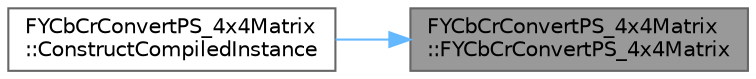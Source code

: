 digraph "FYCbCrConvertPS_4x4Matrix::FYCbCrConvertPS_4x4Matrix"
{
 // INTERACTIVE_SVG=YES
 // LATEX_PDF_SIZE
  bgcolor="transparent";
  edge [fontname=Helvetica,fontsize=10,labelfontname=Helvetica,labelfontsize=10];
  node [fontname=Helvetica,fontsize=10,shape=box,height=0.2,width=0.4];
  rankdir="RL";
  Node1 [id="Node000001",label="FYCbCrConvertPS_4x4Matrix\l::FYCbCrConvertPS_4x4Matrix",height=0.2,width=0.4,color="gray40", fillcolor="grey60", style="filled", fontcolor="black",tooltip=" "];
  Node1 -> Node2 [id="edge1_Node000001_Node000002",dir="back",color="steelblue1",style="solid",tooltip=" "];
  Node2 [id="Node000002",label="FYCbCrConvertPS_4x4Matrix\l::ConstructCompiledInstance",height=0.2,width=0.4,color="grey40", fillcolor="white", style="filled",URL="$d1/d72/classFYCbCrConvertPS__4x4Matrix.html#a5f275d9c71238675610d0ffc97299f4a",tooltip=" "];
}
